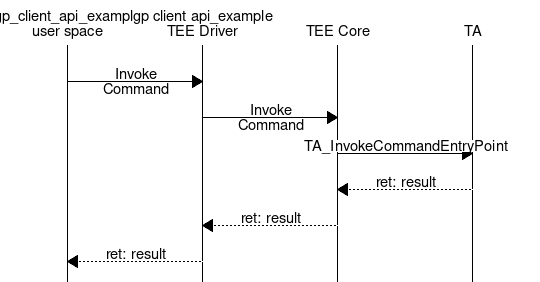 msc {
	hscale = "0.9", wordwraparcs = on;

	a [label="gp_client_api_example\nuser space"],
	b [label="gp client api_example\nTEE Driver"],
	f [label="TEE Core"],
	g [label="TA"];

	||| ;
	a=>b [ label = "Invoke\nCommand" ];
	b=>f [ label = "Invoke\nCommand" ];
	f=>g [ label = "TA_InvokeCommandEntryPoint" ];
	g>>f [ label = "ret: result" ];
	f>>b [ label = "ret: result" ];
	b>>a [ label = "ret: result" ];
}
